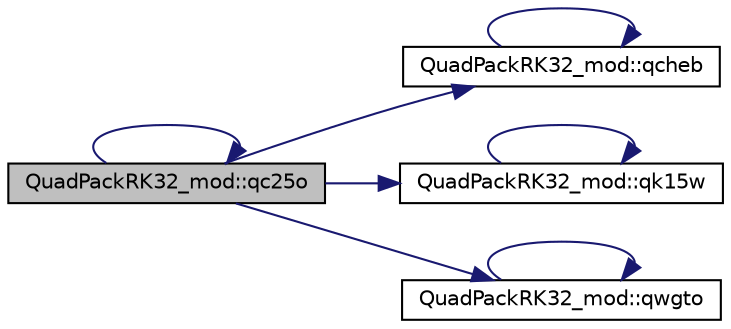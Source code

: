 digraph "QuadPackRK32_mod::qc25o"
{
 // LATEX_PDF_SIZE
  edge [fontname="Helvetica",fontsize="10",labelfontname="Helvetica",labelfontsize="10"];
  node [fontname="Helvetica",fontsize="10",shape=record];
  rankdir="LR";
  Node1 [label="QuadPackRK32_mod::qc25o",height=0.2,width=0.4,color="black", fillcolor="grey75", style="filled", fontcolor="black",tooltip=" "];
  Node1 -> Node1 [color="midnightblue",fontsize="10",style="solid",fontname="Helvetica"];
  Node1 -> Node2 [color="midnightblue",fontsize="10",style="solid",fontname="Helvetica"];
  Node2 [label="QuadPackRK32_mod::qcheb",height=0.2,width=0.4,color="black", fillcolor="white", style="filled",URL="$namespaceQuadPackRK32__mod.html#aa8b33b4446a8f99308c1ec6d48b01a4e",tooltip=" "];
  Node2 -> Node2 [color="midnightblue",fontsize="10",style="solid",fontname="Helvetica"];
  Node1 -> Node3 [color="midnightblue",fontsize="10",style="solid",fontname="Helvetica"];
  Node3 [label="QuadPackRK32_mod::qk15w",height=0.2,width=0.4,color="black", fillcolor="white", style="filled",URL="$namespaceQuadPackRK32__mod.html#ae30d3e60a46fdcf3c4cbeb5fa31d4174",tooltip=" "];
  Node3 -> Node3 [color="midnightblue",fontsize="10",style="solid",fontname="Helvetica"];
  Node1 -> Node4 [color="midnightblue",fontsize="10",style="solid",fontname="Helvetica"];
  Node4 [label="QuadPackRK32_mod::qwgto",height=0.2,width=0.4,color="black", fillcolor="white", style="filled",URL="$namespaceQuadPackRK32__mod.html#ae6adaa483992ea7ebf4da5564ae73fbc",tooltip=" "];
  Node4 -> Node4 [color="midnightblue",fontsize="10",style="solid",fontname="Helvetica"];
}

